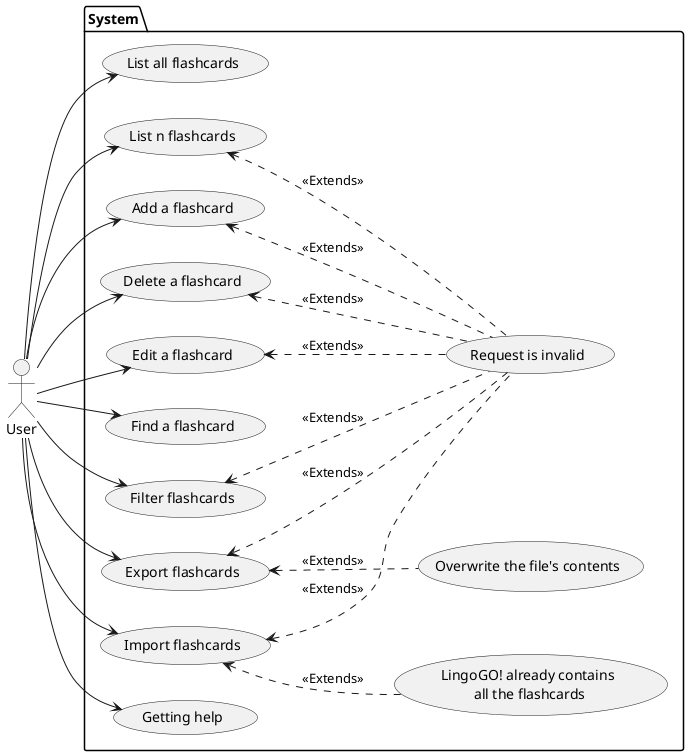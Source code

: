 @startuml
left to right direction
actor User as g

package System {
  usecase "List all flashcards" as UC1
  usecase "List n flashcards" as UC2
  usecase "Add a flashcard" as UC3
  usecase "Delete a flashcard" as UC4
  usecase "Edit a flashcard" as UC5
  usecase "Find a flashcard" as UC6
  usecase "Filter flashcards" as UC7
  usecase "Import flashcards" as UC8
  usecase "Export flashcards" as UC9
  usecase "Request is invalid" as UC10
  usecase "LingoGO! already contains\n all the flashcards" as UC11
  usecase "Overwrite the file's contents" as UC12
  usecase "Getting help" as UC13
}

g --> UC1
g --> UC2
g --> UC3
g --> UC4
g --> UC5
g --> UC6
g --> UC7
g --> UC8
g --> UC9
g --> UC13
UC2 <.. UC10 : <<Extends>>
UC3 <.. UC10 : <<Extends>>
UC4 <.. UC10 : <<Extends>>
UC5 <.. UC10 : <<Extends>>
UC7 <.. UC10 : <<Extends>>
UC8 <.. UC10 : <<Extends>>
UC8 <.. UC11 : <<Extends>>
UC9 <.. UC10 : <<Extends>>
UC9 <.. UC12 : <<Extends>>
@enduml
